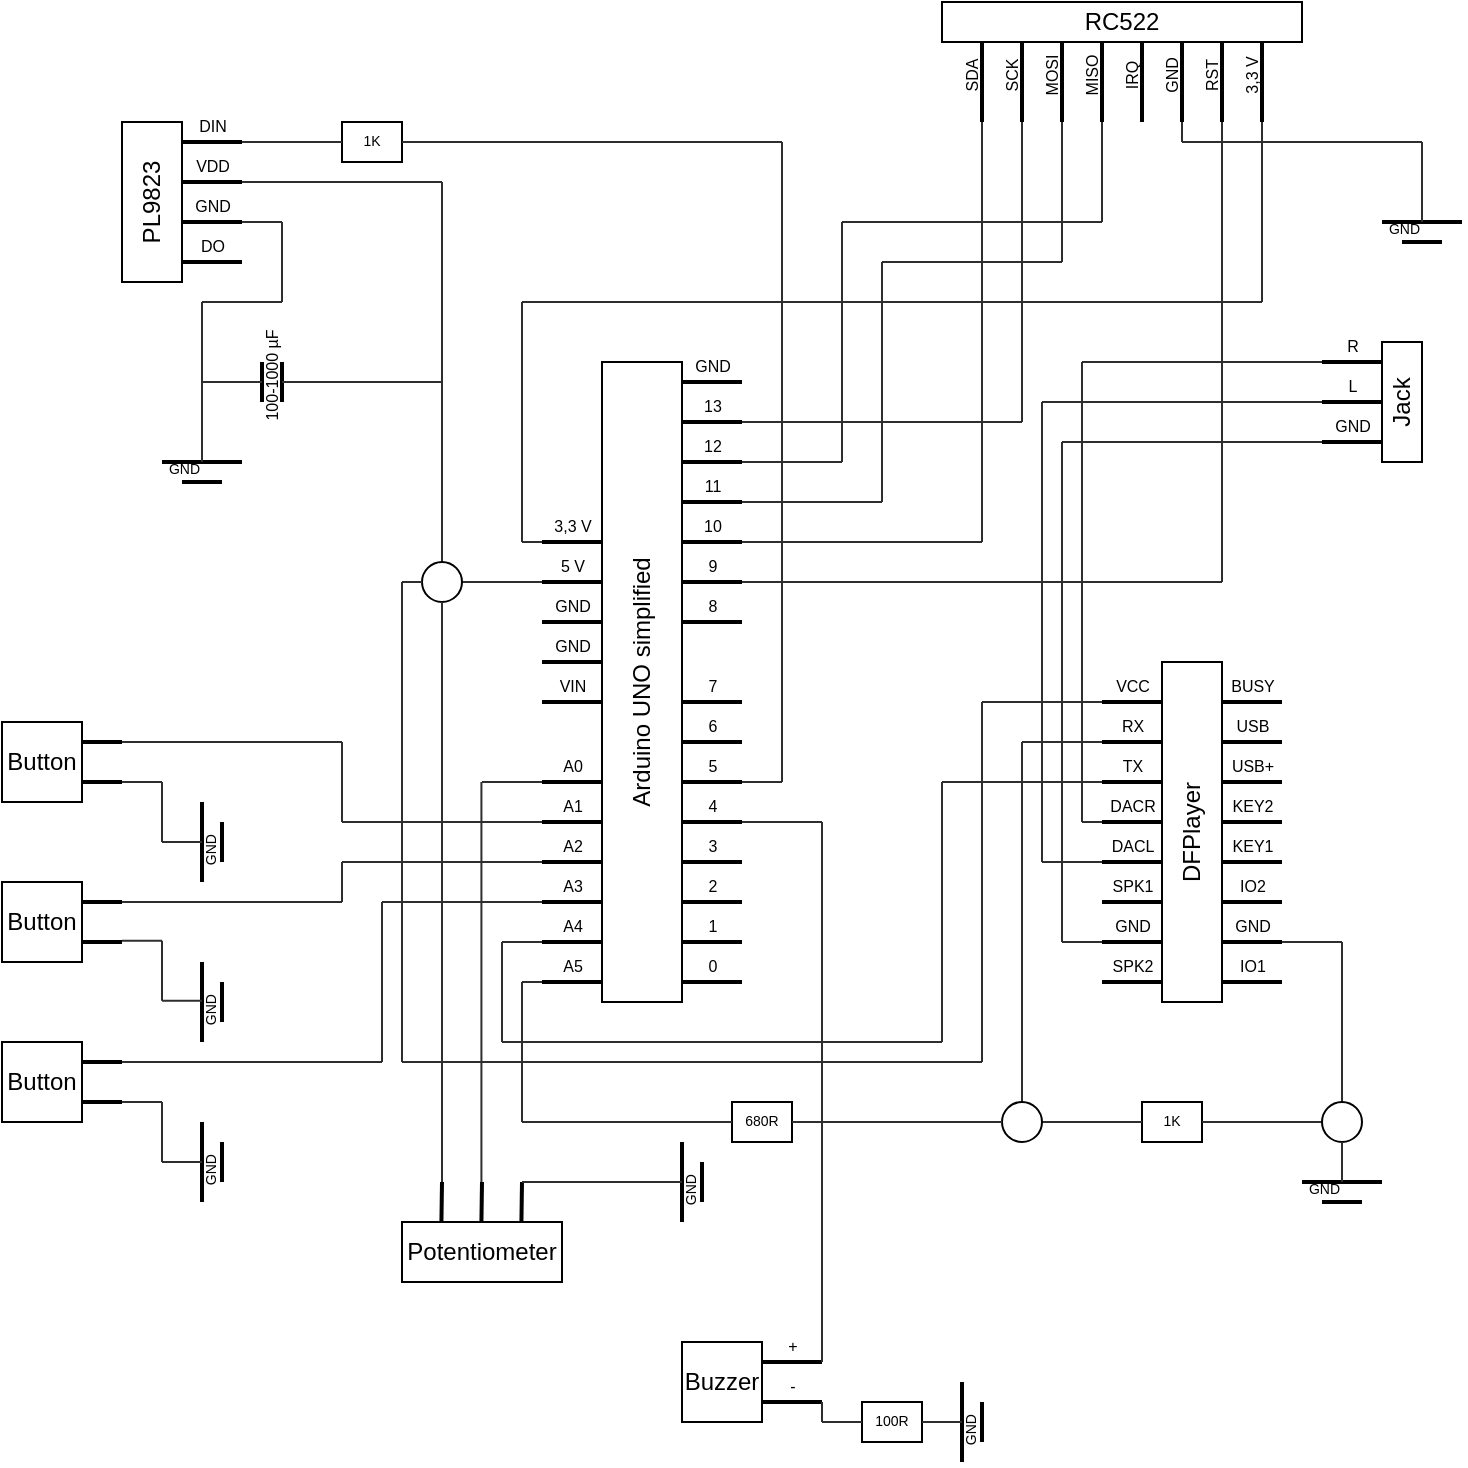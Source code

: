 <mxfile version="14.3.2" type="device"><diagram id="0OVDGu67Zca1Dd4NMDT_" name="Page-1"><mxGraphModel dx="981" dy="526" grid="1" gridSize="10" guides="1" tooltips="1" connect="1" arrows="1" fold="1" page="1" pageScale="1" pageWidth="850" pageHeight="1100" math="0" shadow="0"><root><mxCell id="0"/><mxCell id="1" parent="0"/><mxCell id="fBTfgJ4XGtzChDELkMvn-3" value="&lt;font style=&quot;font-size: 12px;&quot;&gt;RC522&lt;/font&gt;" style="rounded=0;whiteSpace=wrap;html=1;fontSize=12;" parent="1" vertex="1"><mxGeometry x="500" y="40" width="180" height="20" as="geometry"/></mxCell><mxCell id="fBTfgJ4XGtzChDELkMvn-9" value="&lt;font style=&quot;font-size: 8px;&quot;&gt;SDA&lt;/font&gt;" style="endArrow=none;html=1;fontSize=8;spacing=2;horizontal=0;verticalAlign=bottom;labelBackgroundColor=none;align=center;strokeWidth=2;" parent="1" edge="1"><mxGeometry width="50" height="50" relative="1" as="geometry"><mxPoint x="520" y="60" as="sourcePoint"/><mxPoint x="520" y="100" as="targetPoint"/></mxGeometry></mxCell><mxCell id="fBTfgJ4XGtzChDELkMvn-14" value="SCK" style="endArrow=none;html=1;labelBackgroundColor=none;fontSize=8;align=center;horizontal=0;verticalAlign=bottom;strokeWidth=2;" parent="1" edge="1"><mxGeometry width="50" height="50" relative="1" as="geometry"><mxPoint x="540" y="100" as="sourcePoint"/><mxPoint x="540" y="60" as="targetPoint"/></mxGeometry></mxCell><mxCell id="fBTfgJ4XGtzChDELkMvn-15" value="MOSI" style="endArrow=none;html=1;labelBackgroundColor=none;fontSize=8;align=center;horizontal=0;verticalAlign=bottom;strokeWidth=2;rounded=1;" parent="1" edge="1"><mxGeometry width="50" height="50" relative="1" as="geometry"><mxPoint x="560" y="100" as="sourcePoint"/><mxPoint x="560" y="60" as="targetPoint"/></mxGeometry></mxCell><mxCell id="fBTfgJ4XGtzChDELkMvn-16" value="MISO" style="endArrow=none;html=1;labelBackgroundColor=none;fontSize=8;align=center;horizontal=0;verticalAlign=bottom;strokeWidth=2;" parent="1" edge="1"><mxGeometry width="50" height="50" relative="1" as="geometry"><mxPoint x="580" y="100" as="sourcePoint"/><mxPoint x="580" y="60" as="targetPoint"/></mxGeometry></mxCell><mxCell id="fBTfgJ4XGtzChDELkMvn-17" value="IRQ" style="endArrow=none;html=1;labelBackgroundColor=none;fontSize=8;align=center;verticalAlign=bottom;horizontal=0;strokeWidth=2;" parent="1" edge="1"><mxGeometry width="50" height="50" relative="1" as="geometry"><mxPoint x="600" y="100" as="sourcePoint"/><mxPoint x="600" y="60" as="targetPoint"/></mxGeometry></mxCell><mxCell id="fBTfgJ4XGtzChDELkMvn-18" value="GND" style="endArrow=none;html=1;labelBackgroundColor=none;fontSize=8;align=center;horizontal=0;verticalAlign=bottom;strokeWidth=2;" parent="1" edge="1"><mxGeometry width="50" height="50" relative="1" as="geometry"><mxPoint x="620" y="100" as="sourcePoint"/><mxPoint x="620" y="60" as="targetPoint"/></mxGeometry></mxCell><mxCell id="fBTfgJ4XGtzChDELkMvn-19" value="RST" style="endArrow=none;html=1;labelBackgroundColor=none;fontSize=8;align=center;verticalAlign=bottom;horizontal=0;strokeWidth=2;" parent="1" edge="1"><mxGeometry width="50" height="50" relative="1" as="geometry"><mxPoint x="640" y="100" as="sourcePoint"/><mxPoint x="640" y="60" as="targetPoint"/></mxGeometry></mxCell><mxCell id="hCd7SYLGZHj75rcMfM7U-1" value="&lt;font style=&quot;font-size: 8px&quot;&gt;3,3 V&lt;/font&gt;" style="endArrow=none;html=1;verticalAlign=bottom;horizontal=0;labelBackgroundColor=none;fontSize=8;strokeWidth=2;" edge="1" parent="1"><mxGeometry width="50" height="50" relative="1" as="geometry"><mxPoint x="660" y="100" as="sourcePoint"/><mxPoint x="660" y="60" as="targetPoint"/></mxGeometry></mxCell><mxCell id="hCd7SYLGZHj75rcMfM7U-5" value="VCC" style="endArrow=none;html=1;labelBackgroundColor=none;strokeColor=#000000;strokeWidth=2;fontSize=8;verticalAlign=bottom;" edge="1" parent="1"><mxGeometry width="50" height="50" relative="1" as="geometry"><mxPoint x="580" y="390" as="sourcePoint"/><mxPoint x="610" y="390" as="targetPoint"/></mxGeometry></mxCell><mxCell id="hCd7SYLGZHj75rcMfM7U-9" value="RX" style="endArrow=none;html=1;labelBackgroundColor=none;strokeColor=#000000;strokeWidth=2;fontSize=8;horizontal=1;verticalAlign=bottom;rounded=0;" edge="1" parent="1"><mxGeometry width="50" height="50" relative="1" as="geometry"><mxPoint x="580" y="410" as="sourcePoint"/><mxPoint x="610" y="410" as="targetPoint"/></mxGeometry></mxCell><mxCell id="hCd7SYLGZHj75rcMfM7U-10" value="TX" style="endArrow=none;html=1;labelBackgroundColor=none;strokeColor=#000000;strokeWidth=2;fontSize=8;horizontal=1;verticalAlign=bottom;rounded=0;" edge="1" parent="1"><mxGeometry width="50" height="50" relative="1" as="geometry"><mxPoint x="580" y="430" as="sourcePoint"/><mxPoint x="610" y="430" as="targetPoint"/></mxGeometry></mxCell><mxCell id="hCd7SYLGZHj75rcMfM7U-11" value="DACR" style="endArrow=none;html=1;labelBackgroundColor=none;strokeColor=#000000;strokeWidth=2;fontSize=8;horizontal=1;verticalAlign=bottom;rounded=0;" edge="1" parent="1"><mxGeometry width="50" height="50" relative="1" as="geometry"><mxPoint x="580" y="450" as="sourcePoint"/><mxPoint x="610" y="450" as="targetPoint"/></mxGeometry></mxCell><mxCell id="hCd7SYLGZHj75rcMfM7U-12" value="DACL" style="endArrow=none;html=1;labelBackgroundColor=none;strokeColor=#000000;strokeWidth=2;fontSize=8;horizontal=1;verticalAlign=bottom;rounded=0;" edge="1" parent="1"><mxGeometry width="50" height="50" relative="1" as="geometry"><mxPoint x="580" y="470" as="sourcePoint"/><mxPoint x="610" y="470" as="targetPoint"/></mxGeometry></mxCell><mxCell id="hCd7SYLGZHj75rcMfM7U-13" value="SPK1" style="endArrow=none;html=1;labelBackgroundColor=none;strokeColor=#000000;strokeWidth=2;fontSize=8;horizontal=1;verticalAlign=bottom;rounded=0;" edge="1" parent="1"><mxGeometry width="50" height="50" relative="1" as="geometry"><mxPoint x="580" y="490" as="sourcePoint"/><mxPoint x="610" y="490" as="targetPoint"/></mxGeometry></mxCell><mxCell id="hCd7SYLGZHj75rcMfM7U-14" value="GND" style="endArrow=none;html=1;labelBackgroundColor=none;strokeColor=#000000;strokeWidth=2;fontSize=8;horizontal=1;verticalAlign=bottom;rounded=0;" edge="1" parent="1"><mxGeometry width="50" height="50" relative="1" as="geometry"><mxPoint x="580" y="510" as="sourcePoint"/><mxPoint x="610" y="510" as="targetPoint"/></mxGeometry></mxCell><mxCell id="hCd7SYLGZHj75rcMfM7U-15" value="SPK2" style="endArrow=none;html=1;labelBackgroundColor=none;strokeColor=#000000;strokeWidth=2;fontSize=8;horizontal=1;verticalAlign=bottom;rounded=0;" edge="1" parent="1"><mxGeometry width="50" height="50" relative="1" as="geometry"><mxPoint x="580" y="530" as="sourcePoint"/><mxPoint x="610" y="530" as="targetPoint"/></mxGeometry></mxCell><mxCell id="hCd7SYLGZHj75rcMfM7U-16" value="BUSY" style="endArrow=none;html=1;labelBackgroundColor=none;strokeColor=#000000;strokeWidth=2;fontSize=8;verticalAlign=bottom;" edge="1" parent="1"><mxGeometry width="50" height="50" relative="1" as="geometry"><mxPoint x="640" y="390.0" as="sourcePoint"/><mxPoint x="670" y="390.0" as="targetPoint"/></mxGeometry></mxCell><mxCell id="hCd7SYLGZHj75rcMfM7U-17" value="USB" style="endArrow=none;html=1;labelBackgroundColor=none;strokeColor=#000000;strokeWidth=2;fontSize=8;horizontal=1;verticalAlign=bottom;rounded=0;" edge="1" parent="1"><mxGeometry width="50" height="50" relative="1" as="geometry"><mxPoint x="640" y="410.0" as="sourcePoint"/><mxPoint x="670" y="410.0" as="targetPoint"/></mxGeometry></mxCell><mxCell id="hCd7SYLGZHj75rcMfM7U-18" value="USB+" style="endArrow=none;html=1;labelBackgroundColor=none;strokeColor=#000000;strokeWidth=2;fontSize=8;horizontal=1;verticalAlign=bottom;rounded=0;" edge="1" parent="1"><mxGeometry width="50" height="50" relative="1" as="geometry"><mxPoint x="640" y="430.0" as="sourcePoint"/><mxPoint x="670" y="430.0" as="targetPoint"/></mxGeometry></mxCell><mxCell id="hCd7SYLGZHj75rcMfM7U-19" value="KEY2" style="endArrow=none;html=1;labelBackgroundColor=none;strokeColor=#000000;strokeWidth=2;fontSize=8;horizontal=1;verticalAlign=bottom;rounded=0;" edge="1" parent="1"><mxGeometry width="50" height="50" relative="1" as="geometry"><mxPoint x="640" y="450.0" as="sourcePoint"/><mxPoint x="670" y="450.0" as="targetPoint"/></mxGeometry></mxCell><mxCell id="hCd7SYLGZHj75rcMfM7U-20" value="KEY1" style="endArrow=none;html=1;labelBackgroundColor=none;strokeColor=#000000;strokeWidth=2;fontSize=8;horizontal=1;verticalAlign=bottom;rounded=0;" edge="1" parent="1"><mxGeometry width="50" height="50" relative="1" as="geometry"><mxPoint x="640" y="470.0" as="sourcePoint"/><mxPoint x="670" y="470.0" as="targetPoint"/></mxGeometry></mxCell><mxCell id="hCd7SYLGZHj75rcMfM7U-21" value="IO2" style="endArrow=none;html=1;labelBackgroundColor=none;strokeColor=#000000;strokeWidth=2;fontSize=8;horizontal=1;verticalAlign=bottom;rounded=0;" edge="1" parent="1"><mxGeometry width="50" height="50" relative="1" as="geometry"><mxPoint x="640" y="490.0" as="sourcePoint"/><mxPoint x="670" y="490.0" as="targetPoint"/></mxGeometry></mxCell><mxCell id="hCd7SYLGZHj75rcMfM7U-22" value="GND" style="endArrow=none;html=1;labelBackgroundColor=none;strokeColor=#000000;strokeWidth=2;fontSize=8;horizontal=1;verticalAlign=bottom;rounded=0;" edge="1" parent="1"><mxGeometry width="50" height="50" relative="1" as="geometry"><mxPoint x="640" y="510.0" as="sourcePoint"/><mxPoint x="670" y="510.0" as="targetPoint"/></mxGeometry></mxCell><mxCell id="hCd7SYLGZHj75rcMfM7U-23" value="IO1" style="endArrow=none;html=1;labelBackgroundColor=none;strokeColor=#000000;strokeWidth=2;fontSize=8;horizontal=1;verticalAlign=bottom;rounded=0;" edge="1" parent="1"><mxGeometry width="50" height="50" relative="1" as="geometry"><mxPoint x="640" y="530.0" as="sourcePoint"/><mxPoint x="670" y="530.0" as="targetPoint"/></mxGeometry></mxCell><mxCell id="hCd7SYLGZHj75rcMfM7U-24" value="DFPlayer" style="rounded=0;whiteSpace=wrap;html=1;fontSize=12;horizontal=0;" vertex="1" parent="1"><mxGeometry x="610" y="370" width="30" height="170" as="geometry"/></mxCell><mxCell id="hCd7SYLGZHj75rcMfM7U-25" value="3,3 V" style="endArrow=none;html=1;labelBackgroundColor=none;strokeColor=#000000;strokeWidth=2;fontSize=8;verticalAlign=bottom;" edge="1" parent="1"><mxGeometry width="50" height="50" relative="1" as="geometry"><mxPoint x="300" y="310.0" as="sourcePoint"/><mxPoint x="330" y="310.0" as="targetPoint"/></mxGeometry></mxCell><mxCell id="hCd7SYLGZHj75rcMfM7U-26" value="5 V" style="endArrow=none;html=1;labelBackgroundColor=none;strokeColor=#000000;strokeWidth=2;fontSize=8;horizontal=1;verticalAlign=bottom;rounded=0;" edge="1" parent="1"><mxGeometry width="50" height="50" relative="1" as="geometry"><mxPoint x="300" y="330.0" as="sourcePoint"/><mxPoint x="330" y="330.0" as="targetPoint"/></mxGeometry></mxCell><mxCell id="hCd7SYLGZHj75rcMfM7U-27" value="GND" style="endArrow=none;html=1;labelBackgroundColor=none;strokeColor=#000000;strokeWidth=2;fontSize=8;horizontal=1;verticalAlign=bottom;rounded=0;" edge="1" parent="1"><mxGeometry width="50" height="50" relative="1" as="geometry"><mxPoint x="300" y="350.0" as="sourcePoint"/><mxPoint x="330" y="350.0" as="targetPoint"/></mxGeometry></mxCell><mxCell id="hCd7SYLGZHj75rcMfM7U-28" value="GND" style="endArrow=none;html=1;labelBackgroundColor=none;strokeColor=#000000;strokeWidth=2;fontSize=8;horizontal=1;verticalAlign=bottom;rounded=0;" edge="1" parent="1"><mxGeometry width="50" height="50" relative="1" as="geometry"><mxPoint x="300" y="370.0" as="sourcePoint"/><mxPoint x="330" y="370.0" as="targetPoint"/></mxGeometry></mxCell><mxCell id="hCd7SYLGZHj75rcMfM7U-29" value="VIN" style="endArrow=none;html=1;labelBackgroundColor=none;strokeColor=#000000;strokeWidth=2;fontSize=8;horizontal=1;verticalAlign=bottom;rounded=0;" edge="1" parent="1"><mxGeometry width="50" height="50" relative="1" as="geometry"><mxPoint x="300" y="390.0" as="sourcePoint"/><mxPoint x="330" y="390.0" as="targetPoint"/></mxGeometry></mxCell><mxCell id="hCd7SYLGZHj75rcMfM7U-31" value="A0" style="endArrow=none;html=1;labelBackgroundColor=none;strokeColor=#000000;strokeWidth=2;fontSize=8;horizontal=1;verticalAlign=bottom;rounded=0;" edge="1" parent="1"><mxGeometry width="50" height="50" relative="1" as="geometry"><mxPoint x="300" y="430.0" as="sourcePoint"/><mxPoint x="330" y="430.0" as="targetPoint"/></mxGeometry></mxCell><mxCell id="hCd7SYLGZHj75rcMfM7U-32" value="A1" style="endArrow=none;html=1;labelBackgroundColor=none;strokeColor=#000000;strokeWidth=2;fontSize=8;horizontal=1;verticalAlign=bottom;rounded=0;" edge="1" parent="1"><mxGeometry width="50" height="50" relative="1" as="geometry"><mxPoint x="300" y="450.0" as="sourcePoint"/><mxPoint x="330" y="450.0" as="targetPoint"/></mxGeometry></mxCell><mxCell id="hCd7SYLGZHj75rcMfM7U-42" value="A2" style="endArrow=none;html=1;labelBackgroundColor=none;strokeColor=#000000;strokeWidth=2;fontSize=8;horizontal=1;verticalAlign=bottom;rounded=0;" edge="1" parent="1"><mxGeometry width="50" height="50" relative="1" as="geometry"><mxPoint x="300" y="470.0" as="sourcePoint"/><mxPoint x="330" y="470.0" as="targetPoint"/></mxGeometry></mxCell><mxCell id="hCd7SYLGZHj75rcMfM7U-43" value="A3" style="endArrow=none;html=1;labelBackgroundColor=none;strokeColor=#000000;strokeWidth=2;fontSize=8;horizontal=1;verticalAlign=bottom;rounded=0;" edge="1" parent="1"><mxGeometry width="50" height="50" relative="1" as="geometry"><mxPoint x="300" y="490.0" as="sourcePoint"/><mxPoint x="330" y="490.0" as="targetPoint"/></mxGeometry></mxCell><mxCell id="hCd7SYLGZHj75rcMfM7U-44" value="A5" style="endArrow=none;html=1;labelBackgroundColor=none;strokeColor=#000000;strokeWidth=2;fontSize=8;horizontal=1;verticalAlign=bottom;rounded=0;" edge="1" parent="1"><mxGeometry width="50" height="50" relative="1" as="geometry"><mxPoint x="300" y="530.0" as="sourcePoint"/><mxPoint x="330" y="530.0" as="targetPoint"/></mxGeometry></mxCell><mxCell id="hCd7SYLGZHj75rcMfM7U-45" value="A4" style="endArrow=none;html=1;labelBackgroundColor=none;strokeColor=#000000;strokeWidth=2;fontSize=8;horizontal=1;verticalAlign=bottom;rounded=0;" edge="1" parent="1"><mxGeometry width="50" height="50" relative="1" as="geometry"><mxPoint x="300" y="510.0" as="sourcePoint"/><mxPoint x="330" y="510.0" as="targetPoint"/></mxGeometry></mxCell><mxCell id="hCd7SYLGZHj75rcMfM7U-54" value="7" style="endArrow=none;html=1;labelBackgroundColor=none;strokeColor=#000000;strokeWidth=2;fontSize=8;verticalAlign=bottom;" edge="1" parent="1"><mxGeometry width="50" height="50" relative="1" as="geometry"><mxPoint x="370" y="390" as="sourcePoint"/><mxPoint x="400" y="390" as="targetPoint"/></mxGeometry></mxCell><mxCell id="hCd7SYLGZHj75rcMfM7U-55" value="6" style="endArrow=none;html=1;labelBackgroundColor=none;strokeColor=#000000;strokeWidth=2;fontSize=8;horizontal=1;verticalAlign=bottom;rounded=0;" edge="1" parent="1"><mxGeometry width="50" height="50" relative="1" as="geometry"><mxPoint x="370" y="410.0" as="sourcePoint"/><mxPoint x="400" y="410.0" as="targetPoint"/></mxGeometry></mxCell><mxCell id="hCd7SYLGZHj75rcMfM7U-56" value="5" style="endArrow=none;html=1;labelBackgroundColor=none;strokeColor=#000000;strokeWidth=2;fontSize=8;horizontal=1;verticalAlign=bottom;rounded=0;" edge="1" parent="1"><mxGeometry width="50" height="50" relative="1" as="geometry"><mxPoint x="370" y="430.0" as="sourcePoint"/><mxPoint x="400" y="430.0" as="targetPoint"/></mxGeometry></mxCell><mxCell id="hCd7SYLGZHj75rcMfM7U-57" value="4" style="endArrow=none;html=1;labelBackgroundColor=none;strokeColor=#000000;strokeWidth=2;fontSize=8;horizontal=1;verticalAlign=bottom;rounded=0;" edge="1" parent="1"><mxGeometry width="50" height="50" relative="1" as="geometry"><mxPoint x="370" y="450.0" as="sourcePoint"/><mxPoint x="400" y="450.0" as="targetPoint"/></mxGeometry></mxCell><mxCell id="hCd7SYLGZHj75rcMfM7U-58" value="3" style="endArrow=none;html=1;labelBackgroundColor=none;strokeColor=#000000;strokeWidth=2;fontSize=8;horizontal=1;verticalAlign=bottom;rounded=0;" edge="1" parent="1"><mxGeometry width="50" height="50" relative="1" as="geometry"><mxPoint x="370" y="470.0" as="sourcePoint"/><mxPoint x="400" y="470.0" as="targetPoint"/><Array as="points"><mxPoint x="400" y="470"/></Array></mxGeometry></mxCell><mxCell id="hCd7SYLGZHj75rcMfM7U-59" value="2" style="endArrow=none;html=1;labelBackgroundColor=none;strokeColor=#000000;strokeWidth=2;fontSize=8;horizontal=1;verticalAlign=bottom;rounded=0;" edge="1" parent="1"><mxGeometry width="50" height="50" relative="1" as="geometry"><mxPoint x="370" y="490.0" as="sourcePoint"/><mxPoint x="400" y="490.0" as="targetPoint"/></mxGeometry></mxCell><mxCell id="hCd7SYLGZHj75rcMfM7U-60" value="1" style="endArrow=none;html=1;labelBackgroundColor=none;strokeColor=#000000;strokeWidth=2;fontSize=8;horizontal=1;verticalAlign=bottom;rounded=0;" edge="1" parent="1"><mxGeometry width="50" height="50" relative="1" as="geometry"><mxPoint x="370" y="510.0" as="sourcePoint"/><mxPoint x="400" y="510.0" as="targetPoint"/></mxGeometry></mxCell><mxCell id="hCd7SYLGZHj75rcMfM7U-61" value="0" style="endArrow=none;html=1;labelBackgroundColor=none;strokeColor=#000000;strokeWidth=2;fontSize=8;horizontal=1;verticalAlign=bottom;rounded=0;" edge="1" parent="1"><mxGeometry width="50" height="50" relative="1" as="geometry"><mxPoint x="370" y="530.0" as="sourcePoint"/><mxPoint x="400" y="530.0" as="targetPoint"/></mxGeometry></mxCell><mxCell id="hCd7SYLGZHj75rcMfM7U-63" value="GND" style="endArrow=none;html=1;labelBackgroundColor=none;strokeColor=#000000;strokeWidth=2;fontSize=8;horizontal=1;verticalAlign=bottom;rounded=0;" edge="1" parent="1"><mxGeometry width="50" height="50" relative="1" as="geometry"><mxPoint x="370" y="230.0" as="sourcePoint"/><mxPoint x="400" y="230.0" as="targetPoint"/></mxGeometry></mxCell><mxCell id="hCd7SYLGZHj75rcMfM7U-64" value="13" style="endArrow=none;html=1;labelBackgroundColor=none;strokeColor=#000000;strokeWidth=2;fontSize=8;horizontal=1;verticalAlign=bottom;rounded=0;" edge="1" parent="1"><mxGeometry width="50" height="50" relative="1" as="geometry"><mxPoint x="370" y="250.0" as="sourcePoint"/><mxPoint x="400" y="250.0" as="targetPoint"/></mxGeometry></mxCell><mxCell id="hCd7SYLGZHj75rcMfM7U-65" value="12" style="endArrow=none;html=1;labelBackgroundColor=none;strokeColor=#000000;strokeWidth=2;fontSize=8;horizontal=1;verticalAlign=bottom;rounded=0;" edge="1" parent="1"><mxGeometry width="50" height="50" relative="1" as="geometry"><mxPoint x="370" y="270.0" as="sourcePoint"/><mxPoint x="400" y="270.0" as="targetPoint"/></mxGeometry></mxCell><mxCell id="hCd7SYLGZHj75rcMfM7U-66" value="11" style="endArrow=none;html=1;labelBackgroundColor=none;strokeColor=#000000;strokeWidth=2;fontSize=8;horizontal=1;verticalAlign=bottom;rounded=0;" edge="1" parent="1"><mxGeometry width="50" height="50" relative="1" as="geometry"><mxPoint x="370" y="290.0" as="sourcePoint"/><mxPoint x="400" y="290.0" as="targetPoint"/><Array as="points"><mxPoint x="400" y="290"/></Array></mxGeometry></mxCell><mxCell id="hCd7SYLGZHj75rcMfM7U-67" value="10" style="endArrow=none;html=1;labelBackgroundColor=none;strokeColor=#000000;strokeWidth=2;fontSize=8;horizontal=1;verticalAlign=bottom;rounded=0;" edge="1" parent="1"><mxGeometry width="50" height="50" relative="1" as="geometry"><mxPoint x="370" y="310.0" as="sourcePoint"/><mxPoint x="400" y="310.0" as="targetPoint"/></mxGeometry></mxCell><mxCell id="hCd7SYLGZHj75rcMfM7U-68" value="9" style="endArrow=none;html=1;labelBackgroundColor=none;strokeColor=#000000;strokeWidth=2;fontSize=8;horizontal=1;verticalAlign=bottom;rounded=0;" edge="1" parent="1"><mxGeometry width="50" height="50" relative="1" as="geometry"><mxPoint x="370" y="330.0" as="sourcePoint"/><mxPoint x="400" y="330.0" as="targetPoint"/></mxGeometry></mxCell><mxCell id="hCd7SYLGZHj75rcMfM7U-69" value="8" style="endArrow=none;html=1;labelBackgroundColor=none;strokeColor=#000000;strokeWidth=2;fontSize=8;horizontal=1;verticalAlign=bottom;rounded=0;" edge="1" parent="1"><mxGeometry width="50" height="50" relative="1" as="geometry"><mxPoint x="370" y="350.0" as="sourcePoint"/><mxPoint x="400" y="350.0" as="targetPoint"/></mxGeometry></mxCell><mxCell id="hCd7SYLGZHj75rcMfM7U-70" value="Arduino UNO simplified" style="rounded=0;whiteSpace=wrap;html=1;fontSize=12;horizontal=0;" vertex="1" parent="1"><mxGeometry x="330" y="220" width="40" height="320" as="geometry"/></mxCell><mxCell id="hCd7SYLGZHj75rcMfM7U-71" value="R" style="endArrow=none;html=1;labelBackgroundColor=none;strokeColor=#000000;strokeWidth=2;fontSize=8;horizontal=1;verticalAlign=bottom;rounded=0;" edge="1" parent="1"><mxGeometry width="50" height="50" relative="1" as="geometry"><mxPoint x="690" y="220" as="sourcePoint"/><mxPoint x="720" y="220" as="targetPoint"/></mxGeometry></mxCell><mxCell id="hCd7SYLGZHj75rcMfM7U-72" value="L" style="endArrow=none;html=1;labelBackgroundColor=none;strokeColor=#000000;strokeWidth=2;fontSize=8;horizontal=1;verticalAlign=bottom;rounded=0;" edge="1" parent="1"><mxGeometry width="50" height="50" relative="1" as="geometry"><mxPoint x="690" y="240" as="sourcePoint"/><mxPoint x="720" y="240" as="targetPoint"/></mxGeometry></mxCell><mxCell id="hCd7SYLGZHj75rcMfM7U-73" value="GND" style="endArrow=none;html=1;labelBackgroundColor=none;strokeColor=#000000;strokeWidth=2;fontSize=8;horizontal=1;verticalAlign=bottom;rounded=0;" edge="1" parent="1"><mxGeometry width="50" height="50" relative="1" as="geometry"><mxPoint x="690" y="260" as="sourcePoint"/><mxPoint x="720" y="260" as="targetPoint"/></mxGeometry></mxCell><mxCell id="hCd7SYLGZHj75rcMfM7U-79" value="DIN" style="endArrow=none;html=1;labelBackgroundColor=none;strokeColor=#000000;strokeWidth=2;fontSize=8;verticalAlign=bottom;" edge="1" parent="1"><mxGeometry width="50" height="50" relative="1" as="geometry"><mxPoint x="120" y="110.0" as="sourcePoint"/><mxPoint x="150" y="110.0" as="targetPoint"/></mxGeometry></mxCell><mxCell id="hCd7SYLGZHj75rcMfM7U-80" value="VDD" style="endArrow=none;html=1;labelBackgroundColor=none;strokeColor=#000000;strokeWidth=2;fontSize=8;horizontal=1;verticalAlign=bottom;rounded=0;" edge="1" parent="1"><mxGeometry width="50" height="50" relative="1" as="geometry"><mxPoint x="120" y="130.0" as="sourcePoint"/><mxPoint x="150" y="130.0" as="targetPoint"/></mxGeometry></mxCell><mxCell id="hCd7SYLGZHj75rcMfM7U-81" value="GND" style="endArrow=none;html=1;labelBackgroundColor=none;strokeColor=#000000;strokeWidth=2;fontSize=8;horizontal=1;verticalAlign=bottom;rounded=0;" edge="1" parent="1"><mxGeometry width="50" height="50" relative="1" as="geometry"><mxPoint x="120" y="150.0" as="sourcePoint"/><mxPoint x="150" y="150.0" as="targetPoint"/></mxGeometry></mxCell><mxCell id="hCd7SYLGZHj75rcMfM7U-82" value="DO" style="endArrow=none;html=1;labelBackgroundColor=none;strokeColor=#000000;strokeWidth=2;fontSize=8;horizontal=1;verticalAlign=bottom;rounded=0;" edge="1" parent="1"><mxGeometry width="50" height="50" relative="1" as="geometry"><mxPoint x="120" y="170.0" as="sourcePoint"/><mxPoint x="150" y="170.0" as="targetPoint"/></mxGeometry></mxCell><mxCell id="hCd7SYLGZHj75rcMfM7U-83" value="PL9823" style="rounded=0;whiteSpace=wrap;html=1;fontSize=12;horizontal=0;" vertex="1" parent="1"><mxGeometry x="90" y="100" width="30" height="80" as="geometry"/></mxCell><mxCell id="hCd7SYLGZHj75rcMfM7U-88" value="Button" style="rounded=0;whiteSpace=wrap;html=1;fontSize=12;" vertex="1" parent="1"><mxGeometry x="30" y="400" width="40" height="40" as="geometry"/></mxCell><mxCell id="hCd7SYLGZHj75rcMfM7U-89" value="" style="endArrow=none;html=1;labelBackgroundColor=none;strokeColor=#000000;strokeWidth=2;fontSize=8;horizontal=1;verticalAlign=bottom;rounded=0;" edge="1" parent="1"><mxGeometry width="50" height="50" relative="1" as="geometry"><mxPoint x="70" y="410.0" as="sourcePoint"/><mxPoint x="90" y="410" as="targetPoint"/></mxGeometry></mxCell><mxCell id="hCd7SYLGZHj75rcMfM7U-90" value="" style="endArrow=none;html=1;labelBackgroundColor=none;strokeColor=#000000;strokeWidth=2;fontSize=8;horizontal=1;verticalAlign=bottom;rounded=0;" edge="1" parent="1"><mxGeometry width="50" height="50" relative="1" as="geometry"><mxPoint x="70" y="430.0" as="sourcePoint"/><mxPoint x="90" y="430" as="targetPoint"/></mxGeometry></mxCell><mxCell id="hCd7SYLGZHj75rcMfM7U-91" value="Button" style="rounded=0;whiteSpace=wrap;html=1;fontSize=12;" vertex="1" parent="1"><mxGeometry x="30" y="480" width="40" height="40" as="geometry"/></mxCell><mxCell id="hCd7SYLGZHj75rcMfM7U-92" value="" style="endArrow=none;html=1;labelBackgroundColor=none;strokeColor=#000000;strokeWidth=2;fontSize=8;horizontal=1;verticalAlign=bottom;rounded=0;" edge="1" parent="1"><mxGeometry width="50" height="50" relative="1" as="geometry"><mxPoint x="70" y="490.0" as="sourcePoint"/><mxPoint x="90" y="490" as="targetPoint"/></mxGeometry></mxCell><mxCell id="hCd7SYLGZHj75rcMfM7U-93" value="" style="endArrow=none;html=1;labelBackgroundColor=none;strokeColor=#000000;strokeWidth=2;fontSize=8;horizontal=1;verticalAlign=bottom;rounded=0;" edge="1" parent="1"><mxGeometry width="50" height="50" relative="1" as="geometry"><mxPoint x="70" y="510.0" as="sourcePoint"/><mxPoint x="90" y="510" as="targetPoint"/></mxGeometry></mxCell><mxCell id="hCd7SYLGZHj75rcMfM7U-94" value="Button" style="rounded=0;whiteSpace=wrap;html=1;fontSize=12;" vertex="1" parent="1"><mxGeometry x="30" y="560" width="40" height="40" as="geometry"/></mxCell><mxCell id="hCd7SYLGZHj75rcMfM7U-95" value="" style="endArrow=none;html=1;labelBackgroundColor=none;strokeColor=#000000;strokeWidth=2;fontSize=8;horizontal=1;verticalAlign=bottom;rounded=0;" edge="1" parent="1"><mxGeometry width="50" height="50" relative="1" as="geometry"><mxPoint x="70" y="570.0" as="sourcePoint"/><mxPoint x="90" y="570" as="targetPoint"/></mxGeometry></mxCell><mxCell id="hCd7SYLGZHj75rcMfM7U-96" value="" style="endArrow=none;html=1;labelBackgroundColor=none;strokeColor=#000000;strokeWidth=2;fontSize=8;horizontal=1;verticalAlign=bottom;rounded=0;" edge="1" parent="1"><mxGeometry width="50" height="50" relative="1" as="geometry"><mxPoint x="70" y="590.0" as="sourcePoint"/><mxPoint x="90" y="590" as="targetPoint"/></mxGeometry></mxCell><mxCell id="hCd7SYLGZHj75rcMfM7U-97" value="Buzzer" style="rounded=0;whiteSpace=wrap;html=1;fontSize=12;" vertex="1" parent="1"><mxGeometry x="370" y="710" width="40" height="40" as="geometry"/></mxCell><mxCell id="hCd7SYLGZHj75rcMfM7U-98" value="+" style="endArrow=none;html=1;labelBackgroundColor=none;strokeColor=#000000;strokeWidth=2;fontSize=8;horizontal=1;verticalAlign=bottom;rounded=0;" edge="1" parent="1"><mxGeometry width="50" height="50" relative="1" as="geometry"><mxPoint x="410" y="720.0" as="sourcePoint"/><mxPoint x="440" y="720.0" as="targetPoint"/></mxGeometry></mxCell><mxCell id="hCd7SYLGZHj75rcMfM7U-99" value="-" style="endArrow=none;html=1;labelBackgroundColor=none;strokeColor=#000000;strokeWidth=2;fontSize=8;horizontal=1;verticalAlign=bottom;rounded=0;" edge="1" parent="1"><mxGeometry width="50" height="50" relative="1" as="geometry"><mxPoint x="410" y="740" as="sourcePoint"/><mxPoint x="440" y="740" as="targetPoint"/></mxGeometry></mxCell><mxCell id="hCd7SYLGZHj75rcMfM7U-100" value="Potentiometer" style="rounded=0;whiteSpace=wrap;html=1;fontSize=12;" vertex="1" parent="1"><mxGeometry x="230" y="650" width="80" height="30" as="geometry"/></mxCell><mxCell id="hCd7SYLGZHj75rcMfM7U-103" value="" style="endArrow=none;html=1;fontSize=8;spacing=2;horizontal=0;verticalAlign=bottom;labelBackgroundColor=none;align=center;strokeWidth=2;" edge="1" parent="1"><mxGeometry width="50" height="50" relative="1" as="geometry"><mxPoint x="250" y="630" as="sourcePoint"/><mxPoint x="249.71" y="650" as="targetPoint"/></mxGeometry></mxCell><mxCell id="hCd7SYLGZHj75rcMfM7U-104" value="" style="endArrow=none;html=1;labelBackgroundColor=none;fontSize=8;align=center;horizontal=0;verticalAlign=bottom;strokeWidth=2;" edge="1" parent="1"><mxGeometry width="50" height="50" relative="1" as="geometry"><mxPoint x="269.71" y="650" as="sourcePoint"/><mxPoint x="270" y="630" as="targetPoint"/></mxGeometry></mxCell><mxCell id="hCd7SYLGZHj75rcMfM7U-105" value="" style="endArrow=none;html=1;labelBackgroundColor=none;fontSize=8;align=center;horizontal=0;verticalAlign=bottom;strokeWidth=2;rounded=1;" edge="1" parent="1"><mxGeometry width="50" height="50" relative="1" as="geometry"><mxPoint x="289.71" y="650" as="sourcePoint"/><mxPoint x="290" y="630" as="targetPoint"/></mxGeometry></mxCell><mxCell id="hCd7SYLGZHj75rcMfM7U-108" value="" style="endArrow=none;html=1;labelBackgroundColor=none;strokeColor=#000000;strokeWidth=2;fontSize=12;" edge="1" parent="1"><mxGeometry width="50" height="50" relative="1" as="geometry"><mxPoint x="510" y="770" as="sourcePoint"/><mxPoint x="510" y="730" as="targetPoint"/></mxGeometry></mxCell><mxCell id="hCd7SYLGZHj75rcMfM7U-109" value="GND" style="endArrow=none;html=1;labelBackgroundColor=none;strokeColor=#000000;strokeWidth=2;fontSize=7;horizontal=0;align=right;verticalAlign=bottom;" edge="1" parent="1"><mxGeometry width="50" height="50" relative="1" as="geometry"><mxPoint x="520" y="760" as="sourcePoint"/><mxPoint x="520" y="740" as="targetPoint"/><mxPoint as="offset"/></mxGeometry></mxCell><mxCell id="hCd7SYLGZHj75rcMfM7U-110" value="" style="endArrow=none;html=1;labelBackgroundColor=none;strokeColor=#000000;strokeWidth=2;fontSize=12;" edge="1" parent="1"><mxGeometry width="50" height="50" relative="1" as="geometry"><mxPoint x="370" y="650" as="sourcePoint"/><mxPoint x="370" y="610" as="targetPoint"/></mxGeometry></mxCell><mxCell id="hCd7SYLGZHj75rcMfM7U-111" value="GND" style="endArrow=none;html=1;labelBackgroundColor=none;strokeColor=#000000;strokeWidth=2;fontSize=7;horizontal=0;align=right;verticalAlign=bottom;" edge="1" parent="1"><mxGeometry width="50" height="50" relative="1" as="geometry"><mxPoint x="380" y="640" as="sourcePoint"/><mxPoint x="380" y="620" as="targetPoint"/><mxPoint as="offset"/></mxGeometry></mxCell><mxCell id="hCd7SYLGZHj75rcMfM7U-112" value="" style="endArrow=none;html=1;labelBackgroundColor=none;strokeColor=#000000;strokeWidth=2;fontSize=12;horizontal=1;" edge="1" parent="1"><mxGeometry width="50" height="50" relative="1" as="geometry"><mxPoint x="680" y="630" as="sourcePoint"/><mxPoint x="720" y="630" as="targetPoint"/></mxGeometry></mxCell><mxCell id="hCd7SYLGZHj75rcMfM7U-113" value="GND" style="endArrow=none;html=1;labelBackgroundColor=none;strokeColor=#000000;strokeWidth=2;fontSize=7;horizontal=1;align=right;verticalAlign=bottom;" edge="1" parent="1"><mxGeometry width="50" height="50" relative="1" as="geometry"><mxPoint x="690" y="640" as="sourcePoint"/><mxPoint x="710" y="640" as="targetPoint"/><mxPoint as="offset"/></mxGeometry></mxCell><mxCell id="hCd7SYLGZHj75rcMfM7U-114" value="" style="endArrow=none;html=1;labelBackgroundColor=none;strokeColor=#000000;strokeWidth=2;fontSize=12;" edge="1" parent="1"><mxGeometry width="50" height="50" relative="1" as="geometry"><mxPoint x="130" y="640" as="sourcePoint"/><mxPoint x="130" y="600" as="targetPoint"/></mxGeometry></mxCell><mxCell id="hCd7SYLGZHj75rcMfM7U-115" value="GND" style="endArrow=none;html=1;labelBackgroundColor=none;strokeColor=#000000;strokeWidth=2;fontSize=7;horizontal=0;align=right;verticalAlign=bottom;" edge="1" parent="1"><mxGeometry width="50" height="50" relative="1" as="geometry"><mxPoint x="140" y="630" as="sourcePoint"/><mxPoint x="140" y="610" as="targetPoint"/><mxPoint as="offset"/></mxGeometry></mxCell><mxCell id="hCd7SYLGZHj75rcMfM7U-116" value="" style="endArrow=none;html=1;labelBackgroundColor=none;strokeColor=#000000;strokeWidth=2;fontSize=12;" edge="1" parent="1"><mxGeometry width="50" height="50" relative="1" as="geometry"><mxPoint x="130" y="560" as="sourcePoint"/><mxPoint x="130" y="520" as="targetPoint"/></mxGeometry></mxCell><mxCell id="hCd7SYLGZHj75rcMfM7U-117" value="GND" style="endArrow=none;html=1;labelBackgroundColor=none;strokeColor=#000000;strokeWidth=2;fontSize=7;horizontal=0;align=right;verticalAlign=bottom;" edge="1" parent="1"><mxGeometry width="50" height="50" relative="1" as="geometry"><mxPoint x="140" y="550" as="sourcePoint"/><mxPoint x="140" y="530" as="targetPoint"/><mxPoint as="offset"/></mxGeometry></mxCell><mxCell id="hCd7SYLGZHj75rcMfM7U-118" value="" style="endArrow=none;html=1;labelBackgroundColor=none;strokeColor=#000000;strokeWidth=2;fontSize=12;" edge="1" parent="1"><mxGeometry width="50" height="50" relative="1" as="geometry"><mxPoint x="130" y="480" as="sourcePoint"/><mxPoint x="130" y="440" as="targetPoint"/></mxGeometry></mxCell><mxCell id="hCd7SYLGZHj75rcMfM7U-119" value="GND" style="endArrow=none;html=1;labelBackgroundColor=none;strokeColor=#000000;strokeWidth=2;fontSize=7;horizontal=0;align=right;verticalAlign=bottom;" edge="1" parent="1"><mxGeometry width="50" height="50" relative="1" as="geometry"><mxPoint x="140" y="470" as="sourcePoint"/><mxPoint x="140" y="450" as="targetPoint"/><mxPoint as="offset"/></mxGeometry></mxCell><mxCell id="hCd7SYLGZHj75rcMfM7U-122" value="" style="endArrow=none;html=1;labelBackgroundColor=none;strokeColor=#000000;strokeWidth=2;fontSize=12;horizontal=1;" edge="1" parent="1"><mxGeometry width="50" height="50" relative="1" as="geometry"><mxPoint x="720" y="150" as="sourcePoint"/><mxPoint x="760" y="150" as="targetPoint"/></mxGeometry></mxCell><mxCell id="hCd7SYLGZHj75rcMfM7U-123" value="GND" style="endArrow=none;html=1;labelBackgroundColor=none;strokeColor=#000000;strokeWidth=2;fontSize=7;horizontal=1;align=right;verticalAlign=bottom;" edge="1" parent="1"><mxGeometry width="50" height="50" relative="1" as="geometry"><mxPoint x="730" y="160" as="sourcePoint"/><mxPoint x="750" y="160" as="targetPoint"/><mxPoint as="offset"/></mxGeometry></mxCell><mxCell id="hCd7SYLGZHj75rcMfM7U-125" value="" style="endArrow=none;html=1;labelBackgroundColor=none;strokeColor=#2E2E2E;strokeWidth=1;fontSize=7;align=right;" edge="1" parent="1"><mxGeometry width="50" height="50" relative="1" as="geometry"><mxPoint x="290" y="630" as="sourcePoint"/><mxPoint x="370" y="630" as="targetPoint"/></mxGeometry></mxCell><mxCell id="hCd7SYLGZHj75rcMfM7U-126" value="" style="endArrow=none;html=1;labelBackgroundColor=none;strokeColor=#2E2E2E;strokeWidth=1;fontSize=7;align=right;" edge="1" parent="1"><mxGeometry width="50" height="50" relative="1" as="geometry"><mxPoint x="90" y="590" as="sourcePoint"/><mxPoint x="110" y="590" as="targetPoint"/></mxGeometry></mxCell><mxCell id="hCd7SYLGZHj75rcMfM7U-128" value="" style="endArrow=none;html=1;labelBackgroundColor=none;strokeColor=#2E2E2E;strokeWidth=1;fontSize=7;align=right;" edge="1" parent="1"><mxGeometry width="50" height="50" relative="1" as="geometry"><mxPoint x="110" y="620" as="sourcePoint"/><mxPoint x="110" y="590" as="targetPoint"/></mxGeometry></mxCell><mxCell id="hCd7SYLGZHj75rcMfM7U-129" value="" style="endArrow=none;html=1;labelBackgroundColor=none;strokeColor=#2E2E2E;strokeWidth=1;fontSize=7;align=right;" edge="1" parent="1"><mxGeometry width="50" height="50" relative="1" as="geometry"><mxPoint x="110" y="620" as="sourcePoint"/><mxPoint x="130" y="620" as="targetPoint"/></mxGeometry></mxCell><mxCell id="hCd7SYLGZHj75rcMfM7U-130" value="" style="endArrow=none;html=1;labelBackgroundColor=none;strokeColor=#2E2E2E;strokeWidth=1;fontSize=7;align=right;" edge="1" parent="1"><mxGeometry width="50" height="50" relative="1" as="geometry"><mxPoint x="90" y="509.43" as="sourcePoint"/><mxPoint x="110" y="509.43" as="targetPoint"/></mxGeometry></mxCell><mxCell id="hCd7SYLGZHj75rcMfM7U-131" value="" style="endArrow=none;html=1;labelBackgroundColor=none;strokeColor=#2E2E2E;strokeWidth=1;fontSize=7;align=right;" edge="1" parent="1"><mxGeometry width="50" height="50" relative="1" as="geometry"><mxPoint x="110" y="539.43" as="sourcePoint"/><mxPoint x="110" y="509.43" as="targetPoint"/></mxGeometry></mxCell><mxCell id="hCd7SYLGZHj75rcMfM7U-132" value="" style="endArrow=none;html=1;labelBackgroundColor=none;strokeColor=#2E2E2E;strokeWidth=1;fontSize=7;align=right;" edge="1" parent="1"><mxGeometry width="50" height="50" relative="1" as="geometry"><mxPoint x="110" y="539.43" as="sourcePoint"/><mxPoint x="130" y="539.43" as="targetPoint"/></mxGeometry></mxCell><mxCell id="hCd7SYLGZHj75rcMfM7U-133" value="" style="endArrow=none;html=1;labelBackgroundColor=none;strokeColor=#2E2E2E;strokeWidth=1;fontSize=7;align=right;" edge="1" parent="1"><mxGeometry width="50" height="50" relative="1" as="geometry"><mxPoint x="90" y="430" as="sourcePoint"/><mxPoint x="110" y="430" as="targetPoint"/></mxGeometry></mxCell><mxCell id="hCd7SYLGZHj75rcMfM7U-134" value="" style="endArrow=none;html=1;labelBackgroundColor=none;strokeColor=#2E2E2E;strokeWidth=1;fontSize=7;align=right;" edge="1" parent="1"><mxGeometry width="50" height="50" relative="1" as="geometry"><mxPoint x="110" y="460" as="sourcePoint"/><mxPoint x="110" y="430" as="targetPoint"/></mxGeometry></mxCell><mxCell id="hCd7SYLGZHj75rcMfM7U-135" value="" style="endArrow=none;html=1;labelBackgroundColor=none;strokeColor=#2E2E2E;strokeWidth=1;fontSize=7;align=right;" edge="1" parent="1"><mxGeometry width="50" height="50" relative="1" as="geometry"><mxPoint x="110" y="460" as="sourcePoint"/><mxPoint x="130" y="460" as="targetPoint"/></mxGeometry></mxCell><mxCell id="hCd7SYLGZHj75rcMfM7U-136" value="" style="endArrow=none;html=1;labelBackgroundColor=none;strokeColor=#000000;strokeWidth=2;fontSize=12;horizontal=1;" edge="1" parent="1"><mxGeometry width="50" height="50" relative="1" as="geometry"><mxPoint x="110" y="270" as="sourcePoint"/><mxPoint x="150" y="270" as="targetPoint"/></mxGeometry></mxCell><mxCell id="hCd7SYLGZHj75rcMfM7U-137" value="GND" style="endArrow=none;html=1;labelBackgroundColor=none;strokeColor=#000000;strokeWidth=2;fontSize=7;horizontal=1;align=right;verticalAlign=bottom;" edge="1" parent="1"><mxGeometry width="50" height="50" relative="1" as="geometry"><mxPoint x="120" y="280" as="sourcePoint"/><mxPoint x="140" y="280" as="targetPoint"/><mxPoint as="offset"/></mxGeometry></mxCell><mxCell id="hCd7SYLGZHj75rcMfM7U-138" value="" style="endArrow=none;html=1;labelBackgroundColor=none;strokeColor=#2E2E2E;strokeWidth=1;fontSize=7;align=right;" edge="1" parent="1"><mxGeometry width="50" height="50" relative="1" as="geometry"><mxPoint x="269.71" y="630" as="sourcePoint"/><mxPoint x="269.71" y="430" as="targetPoint"/></mxGeometry></mxCell><mxCell id="hCd7SYLGZHj75rcMfM7U-139" value="" style="endArrow=none;html=1;labelBackgroundColor=none;strokeColor=#2E2E2E;strokeWidth=1;fontSize=7;align=right;" edge="1" parent="1"><mxGeometry width="50" height="50" relative="1" as="geometry"><mxPoint x="270" y="430" as="sourcePoint"/><mxPoint x="300" y="430" as="targetPoint"/></mxGeometry></mxCell><mxCell id="hCd7SYLGZHj75rcMfM7U-140" value="" style="endArrow=none;html=1;labelBackgroundColor=none;strokeColor=#2E2E2E;strokeWidth=1;fontSize=7;align=right;" edge="1" parent="1"><mxGeometry width="50" height="50" relative="1" as="geometry"><mxPoint x="400" y="450" as="sourcePoint"/><mxPoint x="440" y="450" as="targetPoint"/></mxGeometry></mxCell><mxCell id="hCd7SYLGZHj75rcMfM7U-141" value="" style="endArrow=none;html=1;labelBackgroundColor=none;strokeColor=#2E2E2E;strokeWidth=1;fontSize=7;align=right;" edge="1" parent="1"><mxGeometry width="50" height="50" relative="1" as="geometry"><mxPoint x="440" y="720" as="sourcePoint"/><mxPoint x="440" y="450" as="targetPoint"/></mxGeometry></mxCell><mxCell id="hCd7SYLGZHj75rcMfM7U-142" value="" style="endArrow=none;html=1;labelBackgroundColor=none;strokeColor=#2E2E2E;strokeWidth=1;fontSize=7;align=right;" edge="1" parent="1"><mxGeometry width="50" height="50" relative="1" as="geometry"><mxPoint x="200" y="450" as="sourcePoint"/><mxPoint x="300" y="450" as="targetPoint"/></mxGeometry></mxCell><mxCell id="hCd7SYLGZHj75rcMfM7U-143" value="" style="endArrow=none;html=1;labelBackgroundColor=none;strokeColor=#2E2E2E;strokeWidth=1;fontSize=7;align=right;" edge="1" parent="1"><mxGeometry width="50" height="50" relative="1" as="geometry"><mxPoint x="200" y="470" as="sourcePoint"/><mxPoint x="300" y="470" as="targetPoint"/></mxGeometry></mxCell><mxCell id="hCd7SYLGZHj75rcMfM7U-144" value="" style="endArrow=none;html=1;labelBackgroundColor=none;strokeColor=#2E2E2E;strokeWidth=1;fontSize=7;align=right;" edge="1" parent="1"><mxGeometry width="50" height="50" relative="1" as="geometry"><mxPoint x="90" y="410" as="sourcePoint"/><mxPoint x="200" y="410" as="targetPoint"/></mxGeometry></mxCell><mxCell id="hCd7SYLGZHj75rcMfM7U-145" value="" style="endArrow=none;html=1;labelBackgroundColor=none;strokeColor=#2E2E2E;strokeWidth=1;fontSize=7;align=right;" edge="1" parent="1"><mxGeometry width="50" height="50" relative="1" as="geometry"><mxPoint x="200" y="450" as="sourcePoint"/><mxPoint x="200" y="410" as="targetPoint"/></mxGeometry></mxCell><mxCell id="hCd7SYLGZHj75rcMfM7U-146" value="" style="endArrow=none;html=1;labelBackgroundColor=none;strokeColor=#2E2E2E;strokeWidth=1;fontSize=7;align=right;" edge="1" parent="1"><mxGeometry width="50" height="50" relative="1" as="geometry"><mxPoint x="90" y="490" as="sourcePoint"/><mxPoint x="200" y="490" as="targetPoint"/></mxGeometry></mxCell><mxCell id="hCd7SYLGZHj75rcMfM7U-147" value="" style="endArrow=none;html=1;labelBackgroundColor=none;strokeColor=#2E2E2E;strokeWidth=1;fontSize=7;align=right;" edge="1" parent="1"><mxGeometry width="50" height="50" relative="1" as="geometry"><mxPoint x="200" y="490" as="sourcePoint"/><mxPoint x="200" y="470" as="targetPoint"/></mxGeometry></mxCell><mxCell id="hCd7SYLGZHj75rcMfM7U-148" value="" style="endArrow=none;html=1;labelBackgroundColor=none;strokeColor=#2E2E2E;strokeWidth=1;fontSize=7;align=right;" edge="1" parent="1"><mxGeometry width="50" height="50" relative="1" as="geometry"><mxPoint x="90" y="570" as="sourcePoint"/><mxPoint x="220" y="570" as="targetPoint"/></mxGeometry></mxCell><mxCell id="hCd7SYLGZHj75rcMfM7U-149" value="" style="endArrow=none;html=1;labelBackgroundColor=none;strokeColor=#2E2E2E;strokeWidth=1;fontSize=7;align=right;" edge="1" parent="1"><mxGeometry width="50" height="50" relative="1" as="geometry"><mxPoint x="220" y="490" as="sourcePoint"/><mxPoint x="300" y="490" as="targetPoint"/></mxGeometry></mxCell><mxCell id="hCd7SYLGZHj75rcMfM7U-150" value="" style="endArrow=none;html=1;labelBackgroundColor=none;strokeColor=#2E2E2E;strokeWidth=1;fontSize=7;align=right;" edge="1" parent="1"><mxGeometry width="50" height="50" relative="1" as="geometry"><mxPoint x="220" y="570" as="sourcePoint"/><mxPoint x="220" y="490" as="targetPoint"/></mxGeometry></mxCell><mxCell id="hCd7SYLGZHj75rcMfM7U-151" value="100R" style="rounded=0;whiteSpace=wrap;html=1;fontSize=7;" vertex="1" parent="1"><mxGeometry x="460" y="740" width="30" height="20" as="geometry"/></mxCell><mxCell id="hCd7SYLGZHj75rcMfM7U-152" value="" style="endArrow=none;html=1;labelBackgroundColor=none;strokeColor=#2E2E2E;strokeWidth=1;fontSize=7;align=right;" edge="1" parent="1"><mxGeometry width="50" height="50" relative="1" as="geometry"><mxPoint x="440" y="750" as="sourcePoint"/><mxPoint x="440" y="740" as="targetPoint"/></mxGeometry></mxCell><mxCell id="hCd7SYLGZHj75rcMfM7U-153" value="" style="endArrow=none;html=1;labelBackgroundColor=none;strokeColor=#2E2E2E;strokeWidth=1;fontSize=7;align=right;exitX=0;exitY=0.5;exitDx=0;exitDy=0;" edge="1" parent="1" source="hCd7SYLGZHj75rcMfM7U-151"><mxGeometry width="50" height="50" relative="1" as="geometry"><mxPoint x="370" y="660" as="sourcePoint"/><mxPoint x="440" y="750" as="targetPoint"/></mxGeometry></mxCell><mxCell id="hCd7SYLGZHj75rcMfM7U-154" value="" style="endArrow=none;html=1;labelBackgroundColor=none;strokeColor=#2E2E2E;strokeWidth=1;fontSize=7;align=right;exitX=1;exitY=0.5;exitDx=0;exitDy=0;" edge="1" parent="1" source="hCd7SYLGZHj75rcMfM7U-151"><mxGeometry width="50" height="50" relative="1" as="geometry"><mxPoint x="370" y="660" as="sourcePoint"/><mxPoint x="510" y="750" as="targetPoint"/></mxGeometry></mxCell><mxCell id="hCd7SYLGZHj75rcMfM7U-155" value="" style="endArrow=none;html=1;labelBackgroundColor=none;strokeColor=#2E2E2E;strokeWidth=1;fontSize=7;align=right;" edge="1" parent="1"><mxGeometry width="50" height="50" relative="1" as="geometry"><mxPoint x="620" y="110" as="sourcePoint"/><mxPoint x="620" y="100" as="targetPoint"/></mxGeometry></mxCell><mxCell id="hCd7SYLGZHj75rcMfM7U-156" value="" style="endArrow=none;html=1;labelBackgroundColor=none;strokeColor=#2E2E2E;strokeWidth=1;fontSize=7;align=right;" edge="1" parent="1"><mxGeometry width="50" height="50" relative="1" as="geometry"><mxPoint x="620" y="110" as="sourcePoint"/><mxPoint x="740" y="110" as="targetPoint"/></mxGeometry></mxCell><mxCell id="hCd7SYLGZHj75rcMfM7U-157" value="" style="endArrow=none;html=1;labelBackgroundColor=none;strokeColor=#2E2E2E;strokeWidth=1;fontSize=7;align=right;" edge="1" parent="1"><mxGeometry width="50" height="50" relative="1" as="geometry"><mxPoint x="740" y="150" as="sourcePoint"/><mxPoint x="740" y="110" as="targetPoint"/></mxGeometry></mxCell><mxCell id="hCd7SYLGZHj75rcMfM7U-158" value="" style="endArrow=none;html=1;labelBackgroundColor=none;strokeColor=#2E2E2E;strokeWidth=1;fontSize=7;align=right;" edge="1" parent="1"><mxGeometry width="50" height="50" relative="1" as="geometry"><mxPoint x="290" y="310" as="sourcePoint"/><mxPoint x="290" y="190" as="targetPoint"/></mxGeometry></mxCell><mxCell id="hCd7SYLGZHj75rcMfM7U-159" value="" style="endArrow=none;html=1;labelBackgroundColor=none;strokeColor=#2E2E2E;strokeWidth=1;fontSize=7;align=right;" edge="1" parent="1"><mxGeometry width="50" height="50" relative="1" as="geometry"><mxPoint x="290" y="310" as="sourcePoint"/><mxPoint x="300" y="310" as="targetPoint"/></mxGeometry></mxCell><mxCell id="hCd7SYLGZHj75rcMfM7U-160" value="" style="endArrow=none;html=1;labelBackgroundColor=none;strokeColor=#2E2E2E;strokeWidth=1;fontSize=7;align=right;" edge="1" parent="1"><mxGeometry width="50" height="50" relative="1" as="geometry"><mxPoint x="290" y="190" as="sourcePoint"/><mxPoint x="660" y="190" as="targetPoint"/></mxGeometry></mxCell><mxCell id="hCd7SYLGZHj75rcMfM7U-161" value="" style="endArrow=none;html=1;labelBackgroundColor=none;strokeColor=#2E2E2E;strokeWidth=1;fontSize=7;align=right;" edge="1" parent="1"><mxGeometry width="50" height="50" relative="1" as="geometry"><mxPoint x="660" y="190" as="sourcePoint"/><mxPoint x="660" y="100" as="targetPoint"/></mxGeometry></mxCell><mxCell id="hCd7SYLGZHj75rcMfM7U-162" value="Jack" style="rounded=0;whiteSpace=wrap;html=1;fontSize=12;horizontal=0;" vertex="1" parent="1"><mxGeometry x="720" y="210" width="20" height="60" as="geometry"/></mxCell><mxCell id="hCd7SYLGZHj75rcMfM7U-163" value="&lt;font style=&quot;font-size: 8px&quot;&gt;100-1000 µF&lt;/font&gt;" style="endArrow=none;html=1;labelBackgroundColor=none;strokeColor=#000000;strokeWidth=2;fontSize=12;horizontal=0;verticalAlign=bottom;" edge="1" parent="1"><mxGeometry width="50" height="50" relative="1" as="geometry"><mxPoint x="170" y="220" as="sourcePoint"/><mxPoint x="170" y="240" as="targetPoint"/></mxGeometry></mxCell><mxCell id="hCd7SYLGZHj75rcMfM7U-165" value="" style="endArrow=none;html=1;labelBackgroundColor=none;strokeColor=#2E2E2E;strokeWidth=1;fontSize=12;align=right;" edge="1" parent="1"><mxGeometry width="50" height="50" relative="1" as="geometry"><mxPoint x="130" y="270" as="sourcePoint"/><mxPoint x="130" y="190" as="targetPoint"/></mxGeometry></mxCell><mxCell id="hCd7SYLGZHj75rcMfM7U-166" value="" style="endArrow=none;html=1;labelBackgroundColor=none;strokeColor=#000000;strokeWidth=2;fontSize=12;horizontal=1;" edge="1" parent="1"><mxGeometry width="50" height="50" relative="1" as="geometry"><mxPoint x="160" y="220" as="sourcePoint"/><mxPoint x="160" y="240" as="targetPoint"/></mxGeometry></mxCell><mxCell id="hCd7SYLGZHj75rcMfM7U-168" value="" style="endArrow=none;html=1;labelBackgroundColor=none;strokeColor=#2E2E2E;strokeWidth=1;fontSize=12;align=right;" edge="1" parent="1"><mxGeometry width="50" height="50" relative="1" as="geometry"><mxPoint x="130" y="230" as="sourcePoint"/><mxPoint x="160" y="230" as="targetPoint"/></mxGeometry></mxCell><mxCell id="hCd7SYLGZHj75rcMfM7U-169" value="" style="endArrow=none;html=1;labelBackgroundColor=none;strokeColor=#2E2E2E;strokeWidth=1;fontSize=12;align=right;" edge="1" parent="1"><mxGeometry width="50" height="50" relative="1" as="geometry"><mxPoint x="170" y="190" as="sourcePoint"/><mxPoint x="170" y="150" as="targetPoint"/></mxGeometry></mxCell><mxCell id="hCd7SYLGZHj75rcMfM7U-170" value="" style="endArrow=none;html=1;labelBackgroundColor=none;strokeColor=#2E2E2E;strokeWidth=1;fontSize=12;align=right;" edge="1" parent="1"><mxGeometry width="50" height="50" relative="1" as="geometry"><mxPoint x="130" y="190" as="sourcePoint"/><mxPoint x="170" y="190" as="targetPoint"/></mxGeometry></mxCell><mxCell id="hCd7SYLGZHj75rcMfM7U-171" value="" style="endArrow=none;html=1;labelBackgroundColor=none;strokeColor=#2E2E2E;strokeWidth=1;fontSize=12;align=right;" edge="1" parent="1"><mxGeometry width="50" height="50" relative="1" as="geometry"><mxPoint x="150" y="150" as="sourcePoint"/><mxPoint x="170" y="150" as="targetPoint"/></mxGeometry></mxCell><mxCell id="hCd7SYLGZHj75rcMfM7U-172" value="1K" style="rounded=0;whiteSpace=wrap;html=1;fontSize=7;" vertex="1" parent="1"><mxGeometry x="200" y="100" width="30" height="20" as="geometry"/></mxCell><mxCell id="hCd7SYLGZHj75rcMfM7U-173" value="" style="endArrow=none;html=1;labelBackgroundColor=none;strokeColor=#2E2E2E;strokeWidth=1;fontSize=12;align=right;" edge="1" parent="1"><mxGeometry width="50" height="50" relative="1" as="geometry"><mxPoint x="400" y="430" as="sourcePoint"/><mxPoint x="420" y="430" as="targetPoint"/></mxGeometry></mxCell><mxCell id="hCd7SYLGZHj75rcMfM7U-174" value="" style="endArrow=none;html=1;labelBackgroundColor=none;strokeColor=#2E2E2E;strokeWidth=1;fontSize=12;align=right;" edge="1" parent="1"><mxGeometry width="50" height="50" relative="1" as="geometry"><mxPoint x="420" y="430" as="sourcePoint"/><mxPoint x="420" y="110" as="targetPoint"/></mxGeometry></mxCell><mxCell id="hCd7SYLGZHj75rcMfM7U-175" value="" style="endArrow=none;html=1;labelBackgroundColor=none;strokeColor=#2E2E2E;strokeWidth=1;fontSize=12;align=right;exitX=1;exitY=0.5;exitDx=0;exitDy=0;" edge="1" parent="1" source="hCd7SYLGZHj75rcMfM7U-172"><mxGeometry width="50" height="50" relative="1" as="geometry"><mxPoint x="370" y="160" as="sourcePoint"/><mxPoint x="420" y="110" as="targetPoint"/></mxGeometry></mxCell><mxCell id="hCd7SYLGZHj75rcMfM7U-176" value="" style="endArrow=none;html=1;labelBackgroundColor=none;strokeColor=#2E2E2E;strokeWidth=1;fontSize=12;align=right;" edge="1" parent="1"><mxGeometry width="50" height="50" relative="1" as="geometry"><mxPoint x="150" y="110" as="sourcePoint"/><mxPoint x="200" y="110" as="targetPoint"/></mxGeometry></mxCell><mxCell id="hCd7SYLGZHj75rcMfM7U-177" value="" style="endArrow=none;html=1;labelBackgroundColor=none;strokeColor=#2E2E2E;strokeWidth=1;fontSize=12;align=right;" edge="1" parent="1" source="hCd7SYLGZHj75rcMfM7U-184"><mxGeometry width="50" height="50" relative="1" as="geometry"><mxPoint x="250" y="630" as="sourcePoint"/><mxPoint x="250" y="130" as="targetPoint"/></mxGeometry></mxCell><mxCell id="hCd7SYLGZHj75rcMfM7U-179" value="" style="endArrow=none;html=1;labelBackgroundColor=none;strokeColor=#2E2E2E;strokeWidth=1;fontSize=12;align=right;" edge="1" parent="1"><mxGeometry width="50" height="50" relative="1" as="geometry"><mxPoint x="150" y="130" as="sourcePoint"/><mxPoint x="250" y="130" as="targetPoint"/></mxGeometry></mxCell><mxCell id="hCd7SYLGZHj75rcMfM7U-180" value="" style="endArrow=none;html=1;labelBackgroundColor=none;strokeColor=#2E2E2E;strokeWidth=1;fontSize=12;align=right;" edge="1" parent="1"><mxGeometry width="50" height="50" relative="1" as="geometry"><mxPoint x="170" y="230" as="sourcePoint"/><mxPoint x="250" y="230" as="targetPoint"/></mxGeometry></mxCell><mxCell id="hCd7SYLGZHj75rcMfM7U-183" value="" style="endArrow=none;html=1;labelBackgroundColor=none;strokeColor=#2E2E2E;strokeWidth=1;fontSize=12;align=right;" edge="1" parent="1"><mxGeometry width="50" height="50" relative="1" as="geometry"><mxPoint x="250" y="330" as="sourcePoint"/><mxPoint x="300" y="330" as="targetPoint"/></mxGeometry></mxCell><mxCell id="hCd7SYLGZHj75rcMfM7U-184" value="" style="ellipse;fillColor=#ffffff;strokeColor=#000000;fontSize=12;" vertex="1" parent="1"><mxGeometry x="240" y="320" width="20" height="20" as="geometry"/></mxCell><mxCell id="hCd7SYLGZHj75rcMfM7U-186" value="" style="endArrow=none;html=1;labelBackgroundColor=none;strokeColor=#2E2E2E;strokeWidth=1;fontSize=12;align=right;" edge="1" parent="1" target="hCd7SYLGZHj75rcMfM7U-184"><mxGeometry width="50" height="50" relative="1" as="geometry"><mxPoint x="250" y="630" as="sourcePoint"/><mxPoint x="250" y="130" as="targetPoint"/></mxGeometry></mxCell><mxCell id="hCd7SYLGZHj75rcMfM7U-187" value="" style="endArrow=none;html=1;labelBackgroundColor=none;strokeColor=#2E2E2E;strokeWidth=1;fontSize=12;align=right;" edge="1" parent="1"><mxGeometry width="50" height="50" relative="1" as="geometry"><mxPoint x="230" y="330" as="sourcePoint"/><mxPoint x="240" y="330" as="targetPoint"/></mxGeometry></mxCell><mxCell id="hCd7SYLGZHj75rcMfM7U-188" value="" style="endArrow=none;html=1;labelBackgroundColor=none;strokeColor=#2E2E2E;strokeWidth=1;fontSize=12;align=right;" edge="1" parent="1"><mxGeometry width="50" height="50" relative="1" as="geometry"><mxPoint x="230" y="570" as="sourcePoint"/><mxPoint x="230" y="330" as="targetPoint"/></mxGeometry></mxCell><mxCell id="hCd7SYLGZHj75rcMfM7U-189" value="" style="endArrow=none;html=1;labelBackgroundColor=none;strokeColor=#2E2E2E;strokeWidth=1;fontSize=12;align=right;" edge="1" parent="1"><mxGeometry width="50" height="50" relative="1" as="geometry"><mxPoint x="230" y="570" as="sourcePoint"/><mxPoint x="520" y="570" as="targetPoint"/></mxGeometry></mxCell><mxCell id="hCd7SYLGZHj75rcMfM7U-190" value="" style="endArrow=none;html=1;labelBackgroundColor=none;strokeColor=#2E2E2E;strokeWidth=1;fontSize=12;align=right;" edge="1" parent="1"><mxGeometry width="50" height="50" relative="1" as="geometry"><mxPoint x="520" y="570" as="sourcePoint"/><mxPoint x="520" y="390" as="targetPoint"/></mxGeometry></mxCell><mxCell id="hCd7SYLGZHj75rcMfM7U-191" value="" style="endArrow=none;html=1;labelBackgroundColor=none;strokeColor=#2E2E2E;strokeWidth=1;fontSize=12;align=right;" edge="1" parent="1"><mxGeometry width="50" height="50" relative="1" as="geometry"><mxPoint x="520" y="390" as="sourcePoint"/><mxPoint x="580" y="390" as="targetPoint"/></mxGeometry></mxCell><mxCell id="hCd7SYLGZHj75rcMfM7U-192" value="" style="endArrow=none;html=1;labelBackgroundColor=none;strokeColor=#2E2E2E;strokeWidth=1;fontSize=12;align=right;" edge="1" parent="1"><mxGeometry width="50" height="50" relative="1" as="geometry"><mxPoint x="560" y="510" as="sourcePoint"/><mxPoint x="580" y="510" as="targetPoint"/></mxGeometry></mxCell><mxCell id="hCd7SYLGZHj75rcMfM7U-193" value="" style="endArrow=none;html=1;labelBackgroundColor=none;strokeColor=#2E2E2E;strokeWidth=1;fontSize=12;align=right;" edge="1" parent="1"><mxGeometry width="50" height="50" relative="1" as="geometry"><mxPoint x="560" y="260" as="sourcePoint"/><mxPoint x="690" y="260" as="targetPoint"/></mxGeometry></mxCell><mxCell id="hCd7SYLGZHj75rcMfM7U-194" value="" style="endArrow=none;html=1;labelBackgroundColor=none;strokeColor=#2E2E2E;strokeWidth=1;fontSize=12;align=right;" edge="1" parent="1"><mxGeometry width="50" height="50" relative="1" as="geometry"><mxPoint x="560" y="510" as="sourcePoint"/><mxPoint x="560" y="260" as="targetPoint"/></mxGeometry></mxCell><mxCell id="hCd7SYLGZHj75rcMfM7U-195" value="" style="endArrow=none;html=1;labelBackgroundColor=none;strokeColor=#2E2E2E;strokeWidth=1;fontSize=12;align=right;" edge="1" parent="1"><mxGeometry width="50" height="50" relative="1" as="geometry"><mxPoint x="550" y="470" as="sourcePoint"/><mxPoint x="550" y="240" as="targetPoint"/></mxGeometry></mxCell><mxCell id="hCd7SYLGZHj75rcMfM7U-196" value="" style="endArrow=none;html=1;labelBackgroundColor=none;strokeColor=#2E2E2E;strokeWidth=1;fontSize=12;align=right;" edge="1" parent="1"><mxGeometry width="50" height="50" relative="1" as="geometry"><mxPoint x="550" y="240" as="sourcePoint"/><mxPoint x="690" y="240" as="targetPoint"/></mxGeometry></mxCell><mxCell id="hCd7SYLGZHj75rcMfM7U-197" value="" style="endArrow=none;html=1;labelBackgroundColor=none;strokeColor=#2E2E2E;strokeWidth=1;fontSize=12;align=right;" edge="1" parent="1"><mxGeometry width="50" height="50" relative="1" as="geometry"><mxPoint x="550" y="470" as="sourcePoint"/><mxPoint x="580" y="470" as="targetPoint"/></mxGeometry></mxCell><mxCell id="hCd7SYLGZHj75rcMfM7U-198" value="" style="endArrow=none;html=1;labelBackgroundColor=none;strokeColor=#2E2E2E;strokeWidth=1;fontSize=12;align=right;" edge="1" parent="1"><mxGeometry width="50" height="50" relative="1" as="geometry"><mxPoint x="570" y="220" as="sourcePoint"/><mxPoint x="690" y="220" as="targetPoint"/></mxGeometry></mxCell><mxCell id="hCd7SYLGZHj75rcMfM7U-199" value="" style="endArrow=none;html=1;labelBackgroundColor=none;strokeColor=#2E2E2E;strokeWidth=1;fontSize=12;align=right;" edge="1" parent="1"><mxGeometry width="50" height="50" relative="1" as="geometry"><mxPoint x="570" y="450" as="sourcePoint"/><mxPoint x="570" y="220" as="targetPoint"/></mxGeometry></mxCell><mxCell id="hCd7SYLGZHj75rcMfM7U-200" value="" style="endArrow=none;html=1;labelBackgroundColor=none;strokeColor=#2E2E2E;strokeWidth=1;fontSize=12;align=right;" edge="1" parent="1"><mxGeometry width="50" height="50" relative="1" as="geometry"><mxPoint x="570" y="450" as="sourcePoint"/><mxPoint x="580" y="450" as="targetPoint"/></mxGeometry></mxCell><mxCell id="hCd7SYLGZHj75rcMfM7U-201" value="" style="endArrow=none;html=1;labelBackgroundColor=none;strokeColor=#2E2E2E;strokeWidth=1;fontSize=12;align=right;" edge="1" parent="1"><mxGeometry width="50" height="50" relative="1" as="geometry"><mxPoint x="670" y="510" as="sourcePoint"/><mxPoint x="700" y="510" as="targetPoint"/></mxGeometry></mxCell><mxCell id="hCd7SYLGZHj75rcMfM7U-202" value="" style="endArrow=none;html=1;labelBackgroundColor=none;strokeColor=#2E2E2E;strokeWidth=1;fontSize=12;align=right;" edge="1" parent="1" source="hCd7SYLGZHj75rcMfM7U-206"><mxGeometry width="50" height="50" relative="1" as="geometry"><mxPoint x="700" y="630" as="sourcePoint"/><mxPoint x="700" y="510" as="targetPoint"/></mxGeometry></mxCell><mxCell id="hCd7SYLGZHj75rcMfM7U-203" value="1K" style="rounded=0;whiteSpace=wrap;html=1;fontSize=7;" vertex="1" parent="1"><mxGeometry x="600" y="590" width="30" height="20" as="geometry"/></mxCell><mxCell id="hCd7SYLGZHj75rcMfM7U-205" value="" style="endArrow=none;html=1;labelBackgroundColor=none;strokeColor=#2E2E2E;strokeWidth=1;fontSize=12;align=right;exitX=1;exitY=0.5;exitDx=0;exitDy=0;" edge="1" parent="1" source="hCd7SYLGZHj75rcMfM7U-203"><mxGeometry width="50" height="50" relative="1" as="geometry"><mxPoint x="650" y="650" as="sourcePoint"/><mxPoint x="700" y="600" as="targetPoint"/></mxGeometry></mxCell><mxCell id="hCd7SYLGZHj75rcMfM7U-206" value="" style="ellipse;fillColor=#ffffff;strokeColor=#000000;fontSize=12;" vertex="1" parent="1"><mxGeometry x="690" y="590" width="20" height="20" as="geometry"/></mxCell><mxCell id="hCd7SYLGZHj75rcMfM7U-207" value="" style="endArrow=none;html=1;labelBackgroundColor=none;strokeColor=#2E2E2E;strokeWidth=1;fontSize=12;align=right;" edge="1" parent="1" target="hCd7SYLGZHj75rcMfM7U-206"><mxGeometry width="50" height="50" relative="1" as="geometry"><mxPoint x="700" y="630" as="sourcePoint"/><mxPoint x="700" y="510" as="targetPoint"/></mxGeometry></mxCell><mxCell id="hCd7SYLGZHj75rcMfM7U-208" value="" style="endArrow=none;html=1;labelBackgroundColor=none;strokeColor=#2E2E2E;strokeWidth=1;fontSize=12;align=right;" edge="1" parent="1"><mxGeometry width="50" height="50" relative="1" as="geometry"><mxPoint x="540" y="410" as="sourcePoint"/><mxPoint x="580" y="410" as="targetPoint"/></mxGeometry></mxCell><mxCell id="hCd7SYLGZHj75rcMfM7U-209" value="" style="endArrow=none;html=1;labelBackgroundColor=none;strokeColor=#2E2E2E;strokeWidth=1;fontSize=12;align=right;" edge="1" parent="1"><mxGeometry width="50" height="50" relative="1" as="geometry"><mxPoint x="540" y="600" as="sourcePoint"/><mxPoint x="540" y="410" as="targetPoint"/></mxGeometry></mxCell><mxCell id="hCd7SYLGZHj75rcMfM7U-210" value="" style="endArrow=none;html=1;labelBackgroundColor=none;strokeColor=#2E2E2E;strokeWidth=1;fontSize=12;align=right;" edge="1" parent="1" source="hCd7SYLGZHj75rcMfM7U-211"><mxGeometry width="50" height="50" relative="1" as="geometry"><mxPoint x="540" y="600" as="sourcePoint"/><mxPoint x="600" y="600" as="targetPoint"/></mxGeometry></mxCell><mxCell id="hCd7SYLGZHj75rcMfM7U-211" value="" style="ellipse;fillColor=#ffffff;strokeColor=#000000;fontSize=12;" vertex="1" parent="1"><mxGeometry x="530" y="590" width="20" height="20" as="geometry"/></mxCell><mxCell id="hCd7SYLGZHj75rcMfM7U-212" value="" style="endArrow=none;html=1;labelBackgroundColor=none;strokeColor=#2E2E2E;strokeWidth=1;fontSize=12;align=right;" edge="1" parent="1" target="hCd7SYLGZHj75rcMfM7U-211"><mxGeometry width="50" height="50" relative="1" as="geometry"><mxPoint x="540" y="600" as="sourcePoint"/><mxPoint x="600" y="600" as="targetPoint"/></mxGeometry></mxCell><mxCell id="hCd7SYLGZHj75rcMfM7U-213" value="680R" style="rounded=0;whiteSpace=wrap;html=1;fontSize=7;" vertex="1" parent="1"><mxGeometry x="395" y="590" width="30" height="20" as="geometry"/></mxCell><mxCell id="hCd7SYLGZHj75rcMfM7U-214" value="" style="endArrow=none;html=1;labelBackgroundColor=none;strokeColor=#2E2E2E;strokeWidth=1;fontSize=12;align=right;exitX=1;exitY=0.5;exitDx=0;exitDy=0;" edge="1" parent="1" source="hCd7SYLGZHj75rcMfM7U-213"><mxGeometry width="50" height="50" relative="1" as="geometry"><mxPoint x="480" y="650" as="sourcePoint"/><mxPoint x="530" y="600" as="targetPoint"/></mxGeometry></mxCell><mxCell id="hCd7SYLGZHj75rcMfM7U-215" value="" style="endArrow=none;html=1;labelBackgroundColor=none;strokeColor=#2E2E2E;strokeWidth=1;fontSize=12;align=right;" edge="1" parent="1"><mxGeometry width="50" height="50" relative="1" as="geometry"><mxPoint x="290" y="530" as="sourcePoint"/><mxPoint x="300" y="530" as="targetPoint"/></mxGeometry></mxCell><mxCell id="hCd7SYLGZHj75rcMfM7U-216" value="" style="endArrow=none;html=1;labelBackgroundColor=none;strokeColor=#2E2E2E;strokeWidth=1;fontSize=12;align=right;" edge="1" parent="1"><mxGeometry width="50" height="50" relative="1" as="geometry"><mxPoint x="290" y="600" as="sourcePoint"/><mxPoint x="290" y="530" as="targetPoint"/></mxGeometry></mxCell><mxCell id="hCd7SYLGZHj75rcMfM7U-217" value="" style="endArrow=none;html=1;labelBackgroundColor=none;strokeColor=#2E2E2E;strokeWidth=1;fontSize=12;align=right;" edge="1" parent="1"><mxGeometry width="50" height="50" relative="1" as="geometry"><mxPoint x="290" y="600" as="sourcePoint"/><mxPoint x="395" y="600" as="targetPoint"/></mxGeometry></mxCell><mxCell id="hCd7SYLGZHj75rcMfM7U-218" value="" style="endArrow=none;html=1;labelBackgroundColor=none;strokeColor=#2E2E2E;strokeWidth=1;fontSize=12;align=right;" edge="1" parent="1"><mxGeometry width="50" height="50" relative="1" as="geometry"><mxPoint x="280" y="510" as="sourcePoint"/><mxPoint x="300" y="510" as="targetPoint"/></mxGeometry></mxCell><mxCell id="hCd7SYLGZHj75rcMfM7U-219" value="" style="endArrow=none;html=1;labelBackgroundColor=none;strokeColor=#2E2E2E;strokeWidth=1;fontSize=12;align=right;" edge="1" parent="1"><mxGeometry width="50" height="50" relative="1" as="geometry"><mxPoint x="280" y="560" as="sourcePoint"/><mxPoint x="280" y="510" as="targetPoint"/></mxGeometry></mxCell><mxCell id="hCd7SYLGZHj75rcMfM7U-220" value="" style="endArrow=none;html=1;labelBackgroundColor=none;strokeColor=#2E2E2E;strokeWidth=1;fontSize=12;align=right;" edge="1" parent="1"><mxGeometry width="50" height="50" relative="1" as="geometry"><mxPoint x="280" y="560" as="sourcePoint"/><mxPoint x="500" y="560" as="targetPoint"/></mxGeometry></mxCell><mxCell id="hCd7SYLGZHj75rcMfM7U-221" value="" style="endArrow=none;html=1;labelBackgroundColor=none;strokeColor=#2E2E2E;strokeWidth=1;fontSize=12;align=right;" edge="1" parent="1"><mxGeometry width="50" height="50" relative="1" as="geometry"><mxPoint x="500" y="430" as="sourcePoint"/><mxPoint x="580" y="430" as="targetPoint"/></mxGeometry></mxCell><mxCell id="hCd7SYLGZHj75rcMfM7U-222" value="" style="endArrow=none;html=1;labelBackgroundColor=none;strokeColor=#2E2E2E;strokeWidth=1;fontSize=12;align=right;" edge="1" parent="1"><mxGeometry width="50" height="50" relative="1" as="geometry"><mxPoint x="500" y="560" as="sourcePoint"/><mxPoint x="500" y="430" as="targetPoint"/></mxGeometry></mxCell><mxCell id="hCd7SYLGZHj75rcMfM7U-223" value="" style="endArrow=none;html=1;labelBackgroundColor=none;strokeColor=#2E2E2E;strokeWidth=1;fontSize=12;align=right;" edge="1" parent="1"><mxGeometry width="50" height="50" relative="1" as="geometry"><mxPoint x="400" y="310" as="sourcePoint"/><mxPoint x="520" y="310" as="targetPoint"/></mxGeometry></mxCell><mxCell id="hCd7SYLGZHj75rcMfM7U-224" value="" style="endArrow=none;html=1;labelBackgroundColor=none;strokeColor=#2E2E2E;strokeWidth=1;fontSize=12;align=right;" edge="1" parent="1"><mxGeometry width="50" height="50" relative="1" as="geometry"><mxPoint x="520" y="310" as="sourcePoint"/><mxPoint x="520" y="100" as="targetPoint"/></mxGeometry></mxCell><mxCell id="hCd7SYLGZHj75rcMfM7U-225" value="" style="endArrow=none;html=1;labelBackgroundColor=none;strokeColor=#2E2E2E;strokeWidth=1;fontSize=12;align=right;" edge="1" parent="1"><mxGeometry width="50" height="50" relative="1" as="geometry"><mxPoint x="400" y="250" as="sourcePoint"/><mxPoint x="540" y="250" as="targetPoint"/></mxGeometry></mxCell><mxCell id="hCd7SYLGZHj75rcMfM7U-226" value="" style="endArrow=none;html=1;labelBackgroundColor=none;strokeColor=#2E2E2E;strokeWidth=1;fontSize=12;align=right;" edge="1" parent="1"><mxGeometry width="50" height="50" relative="1" as="geometry"><mxPoint x="540" y="250" as="sourcePoint"/><mxPoint x="540" y="100" as="targetPoint"/></mxGeometry></mxCell><mxCell id="hCd7SYLGZHj75rcMfM7U-227" value="" style="endArrow=none;html=1;labelBackgroundColor=none;strokeColor=#2E2E2E;strokeWidth=1;fontSize=12;align=right;" edge="1" parent="1"><mxGeometry width="50" height="50" relative="1" as="geometry"><mxPoint x="400" y="330" as="sourcePoint"/><mxPoint x="640" y="330" as="targetPoint"/></mxGeometry></mxCell><mxCell id="hCd7SYLGZHj75rcMfM7U-228" value="" style="endArrow=none;html=1;labelBackgroundColor=none;strokeColor=#2E2E2E;strokeWidth=1;fontSize=12;align=right;" edge="1" parent="1"><mxGeometry width="50" height="50" relative="1" as="geometry"><mxPoint x="640" y="330" as="sourcePoint"/><mxPoint x="640" y="100" as="targetPoint"/></mxGeometry></mxCell><mxCell id="hCd7SYLGZHj75rcMfM7U-229" value="" style="endArrow=none;html=1;labelBackgroundColor=none;strokeColor=#2E2E2E;strokeWidth=1;fontSize=12;align=right;" edge="1" parent="1"><mxGeometry width="50" height="50" relative="1" as="geometry"><mxPoint x="400" y="290" as="sourcePoint"/><mxPoint x="470" y="290" as="targetPoint"/></mxGeometry></mxCell><mxCell id="hCd7SYLGZHj75rcMfM7U-230" value="" style="endArrow=none;html=1;labelBackgroundColor=none;strokeColor=#2E2E2E;strokeWidth=1;fontSize=12;align=right;" edge="1" parent="1"><mxGeometry width="50" height="50" relative="1" as="geometry"><mxPoint x="400" y="270" as="sourcePoint"/><mxPoint x="450" y="270" as="targetPoint"/></mxGeometry></mxCell><mxCell id="hCd7SYLGZHj75rcMfM7U-231" value="" style="endArrow=none;html=1;labelBackgroundColor=none;strokeColor=#2E2E2E;strokeWidth=1;fontSize=12;align=right;" edge="1" parent="1"><mxGeometry width="50" height="50" relative="1" as="geometry"><mxPoint x="450" y="270" as="sourcePoint"/><mxPoint x="450" y="150" as="targetPoint"/></mxGeometry></mxCell><mxCell id="hCd7SYLGZHj75rcMfM7U-232" value="" style="endArrow=none;html=1;labelBackgroundColor=none;strokeColor=#2E2E2E;strokeWidth=1;fontSize=12;align=right;" edge="1" parent="1"><mxGeometry width="50" height="50" relative="1" as="geometry"><mxPoint x="470" y="290" as="sourcePoint"/><mxPoint x="470" y="170" as="targetPoint"/></mxGeometry></mxCell><mxCell id="hCd7SYLGZHj75rcMfM7U-233" value="" style="endArrow=none;html=1;labelBackgroundColor=none;strokeColor=#2E2E2E;strokeWidth=1;fontSize=12;align=right;" edge="1" parent="1"><mxGeometry width="50" height="50" relative="1" as="geometry"><mxPoint x="470" y="170" as="sourcePoint"/><mxPoint x="560" y="170" as="targetPoint"/></mxGeometry></mxCell><mxCell id="hCd7SYLGZHj75rcMfM7U-234" value="" style="endArrow=none;html=1;labelBackgroundColor=none;strokeColor=#2E2E2E;strokeWidth=1;fontSize=12;align=right;" edge="1" parent="1"><mxGeometry width="50" height="50" relative="1" as="geometry"><mxPoint x="450" y="150" as="sourcePoint"/><mxPoint x="580" y="150" as="targetPoint"/></mxGeometry></mxCell><mxCell id="hCd7SYLGZHj75rcMfM7U-235" value="" style="endArrow=none;html=1;labelBackgroundColor=none;strokeColor=#2E2E2E;strokeWidth=1;fontSize=12;align=right;" edge="1" parent="1"><mxGeometry width="50" height="50" relative="1" as="geometry"><mxPoint x="580" y="150" as="sourcePoint"/><mxPoint x="580" y="100" as="targetPoint"/></mxGeometry></mxCell><mxCell id="hCd7SYLGZHj75rcMfM7U-236" value="" style="endArrow=none;html=1;labelBackgroundColor=none;strokeColor=#2E2E2E;strokeWidth=1;fontSize=12;align=right;" edge="1" parent="1"><mxGeometry width="50" height="50" relative="1" as="geometry"><mxPoint x="560" y="170" as="sourcePoint"/><mxPoint x="560" y="100" as="targetPoint"/></mxGeometry></mxCell></root></mxGraphModel></diagram></mxfile>